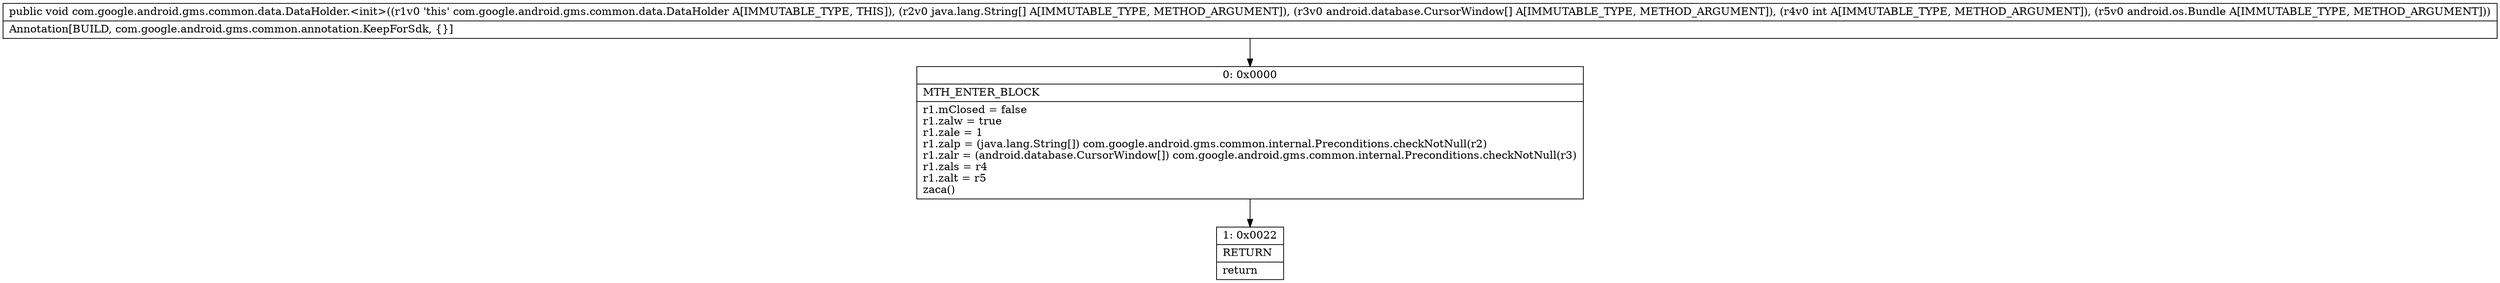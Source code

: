 digraph "CFG forcom.google.android.gms.common.data.DataHolder.\<init\>([Ljava\/lang\/String;[Landroid\/database\/CursorWindow;ILandroid\/os\/Bundle;)V" {
Node_0 [shape=record,label="{0\:\ 0x0000|MTH_ENTER_BLOCK\l|r1.mClosed = false\lr1.zalw = true\lr1.zale = 1\lr1.zalp = (java.lang.String[]) com.google.android.gms.common.internal.Preconditions.checkNotNull(r2)\lr1.zalr = (android.database.CursorWindow[]) com.google.android.gms.common.internal.Preconditions.checkNotNull(r3)\lr1.zals = r4\lr1.zalt = r5\lzaca()\l}"];
Node_1 [shape=record,label="{1\:\ 0x0022|RETURN\l|return\l}"];
MethodNode[shape=record,label="{public void com.google.android.gms.common.data.DataHolder.\<init\>((r1v0 'this' com.google.android.gms.common.data.DataHolder A[IMMUTABLE_TYPE, THIS]), (r2v0 java.lang.String[] A[IMMUTABLE_TYPE, METHOD_ARGUMENT]), (r3v0 android.database.CursorWindow[] A[IMMUTABLE_TYPE, METHOD_ARGUMENT]), (r4v0 int A[IMMUTABLE_TYPE, METHOD_ARGUMENT]), (r5v0 android.os.Bundle A[IMMUTABLE_TYPE, METHOD_ARGUMENT]))  | Annotation[BUILD, com.google.android.gms.common.annotation.KeepForSdk, \{\}]\l}"];
MethodNode -> Node_0;
Node_0 -> Node_1;
}

